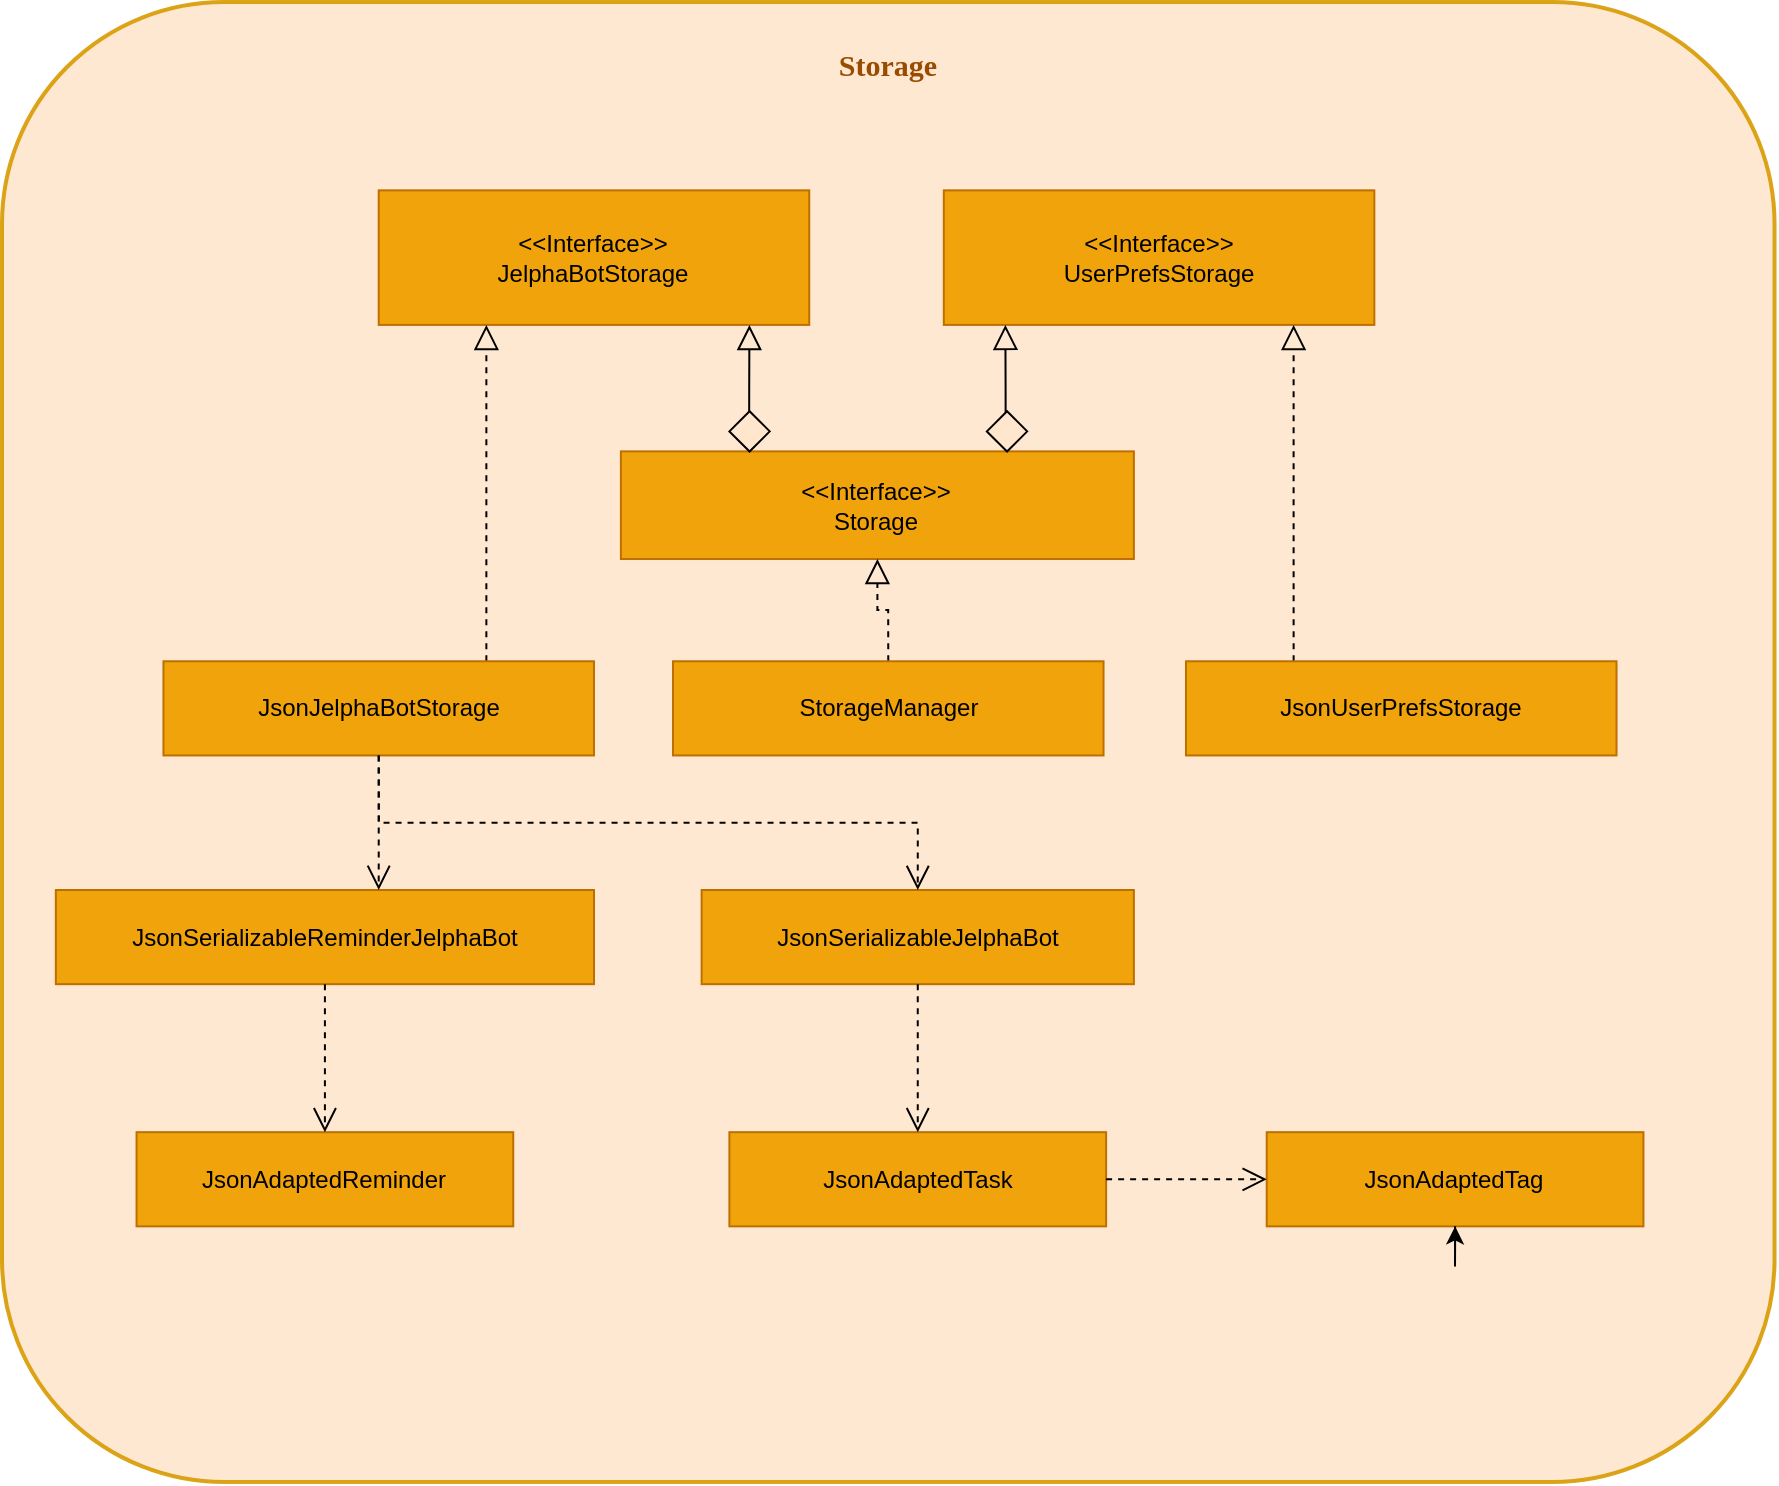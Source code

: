 <mxfile version="12.9.9" type="device"><diagram id="TlEqk_lJ8jWyT5bIt7rH" name="Page-1"><mxGraphModel dx="4169" dy="1590" grid="1" gridSize="10" guides="1" tooltips="1" connect="1" arrows="1" fold="1" page="1" pageScale="1" pageWidth="827" pageHeight="1169" math="0" shadow="0"><root><mxCell id="0"/><mxCell id="1" parent="0"/><mxCell id="BJ1NIiJ8a2zLRpEzPeQF-40" value="" style="group" parent="1" vertex="1" connectable="0"><mxGeometry x="-950" y="60" width="886.27" height="740" as="geometry"/></mxCell><mxCell id="BJ1NIiJ8a2zLRpEzPeQF-3" value="" style="rounded=1;whiteSpace=wrap;html=1;strokeColor=#d79b00;strokeWidth=2;fillColor=#ffe6cc;opacity=90;" parent="BJ1NIiJ8a2zLRpEzPeQF-40" vertex="1"><mxGeometry width="886.27" height="740.0" as="geometry"/></mxCell><mxCell id="vmjiUYQFY_SE1gd8cjdy-55" value="&lt;font style=&quot;font-size: 15px&quot; face=&quot;Verdana&quot; color=&quot;#994c00&quot;&gt;&lt;b&gt;Storage&lt;/b&gt;&lt;/font&gt;" style="text;html=1;strokeColor=none;fillColor=none;align=center;verticalAlign=middle;whiteSpace=wrap;rounded=0;opacity=90;" parent="BJ1NIiJ8a2zLRpEzPeQF-40" vertex="1"><mxGeometry x="425.932" y="22.87" width="34.418" height="17.209" as="geometry"/></mxCell><mxCell id="BJ1NIiJ8a2zLRpEzPeQF-4" value="&amp;lt;&amp;lt;Interface&amp;gt;&amp;gt;&lt;br&gt;UserPrefsStorage" style="rounded=0;whiteSpace=wrap;html=1;strokeWidth=1;fillColor=#F0A30A;strokeColor=#BD7000;" parent="BJ1NIiJ8a2zLRpEzPeQF-40" vertex="1"><mxGeometry x="470.905" y="94.182" width="215.271" height="67.273" as="geometry"/></mxCell><mxCell id="BJ1NIiJ8a2zLRpEzPeQF-5" value="&amp;lt;&amp;lt;Interface&amp;gt;&amp;gt;&lt;br&gt;JelphaBotStorage" style="rounded=0;whiteSpace=wrap;html=1;strokeWidth=1;fillColor=#F0A30A;strokeColor=#BD7000;" parent="BJ1NIiJ8a2zLRpEzPeQF-40" vertex="1"><mxGeometry x="188.362" y="94.182" width="215.271" height="67.273" as="geometry"/></mxCell><mxCell id="BJ1NIiJ8a2zLRpEzPeQF-34" style="edgeStyle=orthogonalEdgeStyle;rounded=0;orthogonalLoop=1;jettySize=auto;html=1;exitX=0.25;exitY=0;exitDx=0;exitDy=0;entryX=0.861;entryY=1.001;entryDx=0;entryDy=0;entryPerimeter=0;endArrow=block;endFill=0;endSize=10;" parent="BJ1NIiJ8a2zLRpEzPeQF-40" source="BJ1NIiJ8a2zLRpEzPeQF-6" target="BJ1NIiJ8a2zLRpEzPeQF-5" edge="1"><mxGeometry relative="1" as="geometry"/></mxCell><mxCell id="BJ1NIiJ8a2zLRpEzPeQF-35" style="edgeStyle=orthogonalEdgeStyle;rounded=0;orthogonalLoop=1;jettySize=auto;html=1;exitX=0.75;exitY=0;exitDx=0;exitDy=0;entryX=0.143;entryY=1;entryDx=0;entryDy=0;entryPerimeter=0;endArrow=block;endFill=0;endSize=10;" parent="BJ1NIiJ8a2zLRpEzPeQF-40" source="BJ1NIiJ8a2zLRpEzPeQF-6" target="BJ1NIiJ8a2zLRpEzPeQF-4" edge="1"><mxGeometry relative="1" as="geometry"/></mxCell><mxCell id="BJ1NIiJ8a2zLRpEzPeQF-6" value="&amp;lt;&amp;lt;Interface&amp;gt;&amp;gt;&lt;br&gt;Storage" style="rounded=0;whiteSpace=wrap;html=1;strokeWidth=1;fillColor=#F0A30A;strokeColor=#BD7000;" parent="BJ1NIiJ8a2zLRpEzPeQF-40" vertex="1"><mxGeometry x="309.452" y="224.691" width="256.495" height="53.818" as="geometry"/></mxCell><mxCell id="BJ1NIiJ8a2zLRpEzPeQF-19" style="edgeStyle=orthogonalEdgeStyle;rounded=0;orthogonalLoop=1;jettySize=auto;html=1;exitX=0.75;exitY=0;exitDx=0;exitDy=0;entryX=0.25;entryY=1;entryDx=0;entryDy=0;endArrow=block;endFill=0;endSize=10;dashed=1;" parent="BJ1NIiJ8a2zLRpEzPeQF-40" source="BJ1NIiJ8a2zLRpEzPeQF-9" target="BJ1NIiJ8a2zLRpEzPeQF-5" edge="1"><mxGeometry relative="1" as="geometry"/></mxCell><mxCell id="BJ1NIiJ8a2zLRpEzPeQF-9" value="JsonJelphaBotStorage" style="rounded=0;whiteSpace=wrap;html=1;strokeWidth=1;fillColor=#F0A30A;strokeColor=#BD7000;" parent="BJ1NIiJ8a2zLRpEzPeQF-40" vertex="1"><mxGeometry x="80.727" y="329.636" width="215.271" height="47.091" as="geometry"/></mxCell><mxCell id="BJ1NIiJ8a2zLRpEzPeQF-23" style="edgeStyle=orthogonalEdgeStyle;rounded=0;orthogonalLoop=1;jettySize=auto;html=1;exitX=0.5;exitY=0;exitDx=0;exitDy=0;entryX=0.5;entryY=1;entryDx=0;entryDy=0;dashed=1;endArrow=block;endFill=0;endSize=10;" parent="BJ1NIiJ8a2zLRpEzPeQF-40" source="BJ1NIiJ8a2zLRpEzPeQF-11" target="BJ1NIiJ8a2zLRpEzPeQF-6" edge="1"><mxGeometry relative="1" as="geometry"/></mxCell><mxCell id="BJ1NIiJ8a2zLRpEzPeQF-11" value="StorageManager" style="rounded=0;whiteSpace=wrap;html=1;strokeWidth=1;fillColor=#F0A30A;strokeColor=#BD7000;" parent="BJ1NIiJ8a2zLRpEzPeQF-40" vertex="1"><mxGeometry x="335.5" y="329.636" width="215.271" height="47.091" as="geometry"/></mxCell><mxCell id="BJ1NIiJ8a2zLRpEzPeQF-22" style="edgeStyle=orthogonalEdgeStyle;rounded=0;orthogonalLoop=1;jettySize=auto;html=1;exitX=0.25;exitY=0;exitDx=0;exitDy=0;endArrow=block;endFill=0;endSize=10;dashed=1;" parent="BJ1NIiJ8a2zLRpEzPeQF-40" source="BJ1NIiJ8a2zLRpEzPeQF-12" edge="1"><mxGeometry relative="1" as="geometry"><mxPoint x="645.812" y="161.455" as="targetPoint"/></mxGeometry></mxCell><mxCell id="BJ1NIiJ8a2zLRpEzPeQF-12" value="JsonUserPrefsStorage" style="rounded=0;whiteSpace=wrap;html=1;strokeWidth=1;fillColor=#F0A30A;strokeColor=#BD7000;" parent="BJ1NIiJ8a2zLRpEzPeQF-40" vertex="1"><mxGeometry x="591.995" y="329.636" width="215.271" height="47.091" as="geometry"/></mxCell><mxCell id="BJ1NIiJ8a2zLRpEzPeQF-13" value="JsonSerializableReminderJelphaBot" style="rounded=0;whiteSpace=wrap;html=1;strokeWidth=1;fillColor=#F0A30A;strokeColor=#BD7000;" parent="BJ1NIiJ8a2zLRpEzPeQF-40" vertex="1"><mxGeometry x="26.909" y="444.0" width="269.089" height="47.091" as="geometry"/></mxCell><mxCell id="BJ1NIiJ8a2zLRpEzPeQF-24" style="edgeStyle=orthogonalEdgeStyle;rounded=0;orthogonalLoop=1;jettySize=auto;html=1;exitX=0.5;exitY=1;exitDx=0;exitDy=0;endArrow=open;endFill=0;dashed=1;entryX=0.6;entryY=-0.001;entryDx=0;entryDy=0;entryPerimeter=0;endSize=10;" parent="BJ1NIiJ8a2zLRpEzPeQF-40" source="BJ1NIiJ8a2zLRpEzPeQF-9" target="BJ1NIiJ8a2zLRpEzPeQF-13" edge="1"><mxGeometry relative="1" as="geometry"><mxPoint x="188.362" y="442.655" as="targetPoint"/><Array as="points"/></mxGeometry></mxCell><mxCell id="BJ1NIiJ8a2zLRpEzPeQF-14" value="JsonAdaptedReminder" style="rounded=0;whiteSpace=wrap;html=1;strokeWidth=1;fillColor=#F0A30A;strokeColor=#BD7000;" parent="BJ1NIiJ8a2zLRpEzPeQF-40" vertex="1"><mxGeometry x="67.272" y="565.091" width="188.362" height="47.091" as="geometry"/></mxCell><mxCell id="BJ1NIiJ8a2zLRpEzPeQF-26" style="edgeStyle=orthogonalEdgeStyle;rounded=0;orthogonalLoop=1;jettySize=auto;html=1;exitX=0.5;exitY=1;exitDx=0;exitDy=0;entryX=0.5;entryY=0;entryDx=0;entryDy=0;dashed=1;endArrow=open;endFill=0;endSize=10;" parent="BJ1NIiJ8a2zLRpEzPeQF-40" source="BJ1NIiJ8a2zLRpEzPeQF-13" target="BJ1NIiJ8a2zLRpEzPeQF-14" edge="1"><mxGeometry relative="1" as="geometry"/></mxCell><mxCell id="BJ1NIiJ8a2zLRpEzPeQF-15" value="JsonSerializableJelphaBot" style="rounded=0;whiteSpace=wrap;html=1;strokeWidth=1;fillColor=#F0A30A;strokeColor=#BD7000;" parent="BJ1NIiJ8a2zLRpEzPeQF-40" vertex="1"><mxGeometry x="349.815" y="444.0" width="216.132" height="47.091" as="geometry"/></mxCell><mxCell id="BJ1NIiJ8a2zLRpEzPeQF-25" style="edgeStyle=orthogonalEdgeStyle;rounded=0;orthogonalLoop=1;jettySize=auto;html=1;exitX=0.5;exitY=1;exitDx=0;exitDy=0;entryX=0.5;entryY=0;entryDx=0;entryDy=0;endArrow=open;endFill=0;dashed=1;endSize=10;" parent="BJ1NIiJ8a2zLRpEzPeQF-40" source="BJ1NIiJ8a2zLRpEzPeQF-9" target="BJ1NIiJ8a2zLRpEzPeQF-15" edge="1"><mxGeometry relative="1" as="geometry"><Array as="points"><mxPoint x="188.362" y="410.364"/><mxPoint x="457.451" y="410.364"/></Array></mxGeometry></mxCell><mxCell id="BJ1NIiJ8a2zLRpEzPeQF-16" value="JsonAdaptedTask" style="rounded=0;whiteSpace=wrap;html=1;strokeWidth=1;fillColor=#F0A30A;strokeColor=#BD7000;" parent="BJ1NIiJ8a2zLRpEzPeQF-40" vertex="1"><mxGeometry x="363.7" y="565.091" width="188.362" height="47.091" as="geometry"/></mxCell><mxCell id="BJ1NIiJ8a2zLRpEzPeQF-27" style="edgeStyle=orthogonalEdgeStyle;rounded=0;orthogonalLoop=1;jettySize=auto;html=1;exitX=0.5;exitY=1;exitDx=0;exitDy=0;entryX=0.5;entryY=0;entryDx=0;entryDy=0;dashed=1;endArrow=open;endFill=0;endSize=10;" parent="BJ1NIiJ8a2zLRpEzPeQF-40" source="BJ1NIiJ8a2zLRpEzPeQF-15" target="BJ1NIiJ8a2zLRpEzPeQF-16" edge="1"><mxGeometry relative="1" as="geometry"/></mxCell><mxCell id="BJ1NIiJ8a2zLRpEzPeQF-17" value="JsonAdaptedTag" style="rounded=0;whiteSpace=wrap;html=1;strokeWidth=1;fillColor=#F0A30A;strokeColor=#BD7000;" parent="BJ1NIiJ8a2zLRpEzPeQF-40" vertex="1"><mxGeometry x="632.358" y="565.091" width="188.362" height="47.091" as="geometry"/></mxCell><mxCell id="BJ1NIiJ8a2zLRpEzPeQF-28" style="edgeStyle=orthogonalEdgeStyle;rounded=0;orthogonalLoop=1;jettySize=auto;html=1;exitX=1;exitY=0.5;exitDx=0;exitDy=0;entryX=0;entryY=0.5;entryDx=0;entryDy=0;dashed=1;endArrow=open;endFill=0;endSize=10;" parent="BJ1NIiJ8a2zLRpEzPeQF-40" source="BJ1NIiJ8a2zLRpEzPeQF-16" target="BJ1NIiJ8a2zLRpEzPeQF-17" edge="1"><mxGeometry relative="1" as="geometry"/></mxCell><mxCell id="BJ1NIiJ8a2zLRpEzPeQF-18" style="edgeStyle=orthogonalEdgeStyle;rounded=0;orthogonalLoop=1;jettySize=auto;html=1;exitX=0.5;exitY=1;exitDx=0;exitDy=0;" parent="BJ1NIiJ8a2zLRpEzPeQF-40" source="BJ1NIiJ8a2zLRpEzPeQF-17" target="BJ1NIiJ8a2zLRpEzPeQF-17" edge="1"><mxGeometry relative="1" as="geometry"/></mxCell><mxCell id="BJ1NIiJ8a2zLRpEzPeQF-36" value="" style="rhombus;whiteSpace=wrap;html=1;strokeColor=#000000;strokeWidth=1;fillColor=#FFE6CC;rotation=90;" parent="BJ1NIiJ8a2zLRpEzPeQF-40" vertex="1"><mxGeometry x="492.432" y="204.603" width="20.182" height="20.182" as="geometry"/></mxCell><mxCell id="BJ1NIiJ8a2zLRpEzPeQF-39" value="" style="rhombus;whiteSpace=wrap;html=1;strokeColor=#000000;strokeWidth=1;fillColor=#FFE6CC;rotation=90;" parent="BJ1NIiJ8a2zLRpEzPeQF-40" vertex="1"><mxGeometry x="363.7" y="204.603" width="20.182" height="20.182" as="geometry"/></mxCell></root></mxGraphModel></diagram></mxfile>
